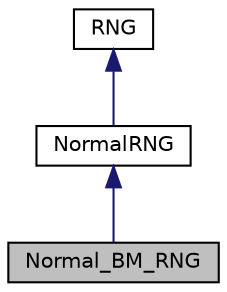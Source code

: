 digraph "Normal_BM_RNG"
{
 // LATEX_PDF_SIZE
  edge [fontname="Helvetica",fontsize="10",labelfontname="Helvetica",labelfontsize="10"];
  node [fontname="Helvetica",fontsize="10",shape=record];
  Node1 [label="Normal_BM_RNG",height=0.2,width=0.4,color="black", fillcolor="grey75", style="filled", fontcolor="black",tooltip=" "];
  Node2 -> Node1 [dir="back",color="midnightblue",fontsize="10",style="solid",fontname="Helvetica"];
  Node2 [label="NormalRNG",height=0.2,width=0.4,color="black", fillcolor="white", style="filled",URL="$classNormalRNG.html",tooltip=" "];
  Node3 -> Node2 [dir="back",color="midnightblue",fontsize="10",style="solid",fontname="Helvetica"];
  Node3 [label="RNG",height=0.2,width=0.4,color="black", fillcolor="white", style="filled",URL="$classRNG.html",tooltip=" "];
}
